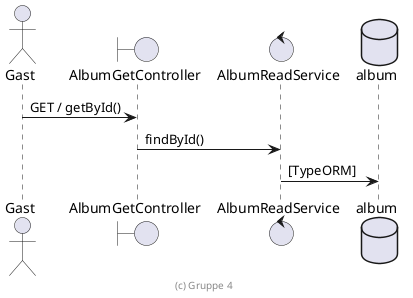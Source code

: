 ' Preview durch <Alt>d

@startuml Sequenzdiagramm

actor Gast

boundary AlbumGetController
control AlbumReadService
database album

Gast -> AlbumGetController : GET / getById()
AlbumGetController -> AlbumReadService: findById()
AlbumReadService -> album: [TypeORM]

footer (c) Gruppe 4

@enduml
